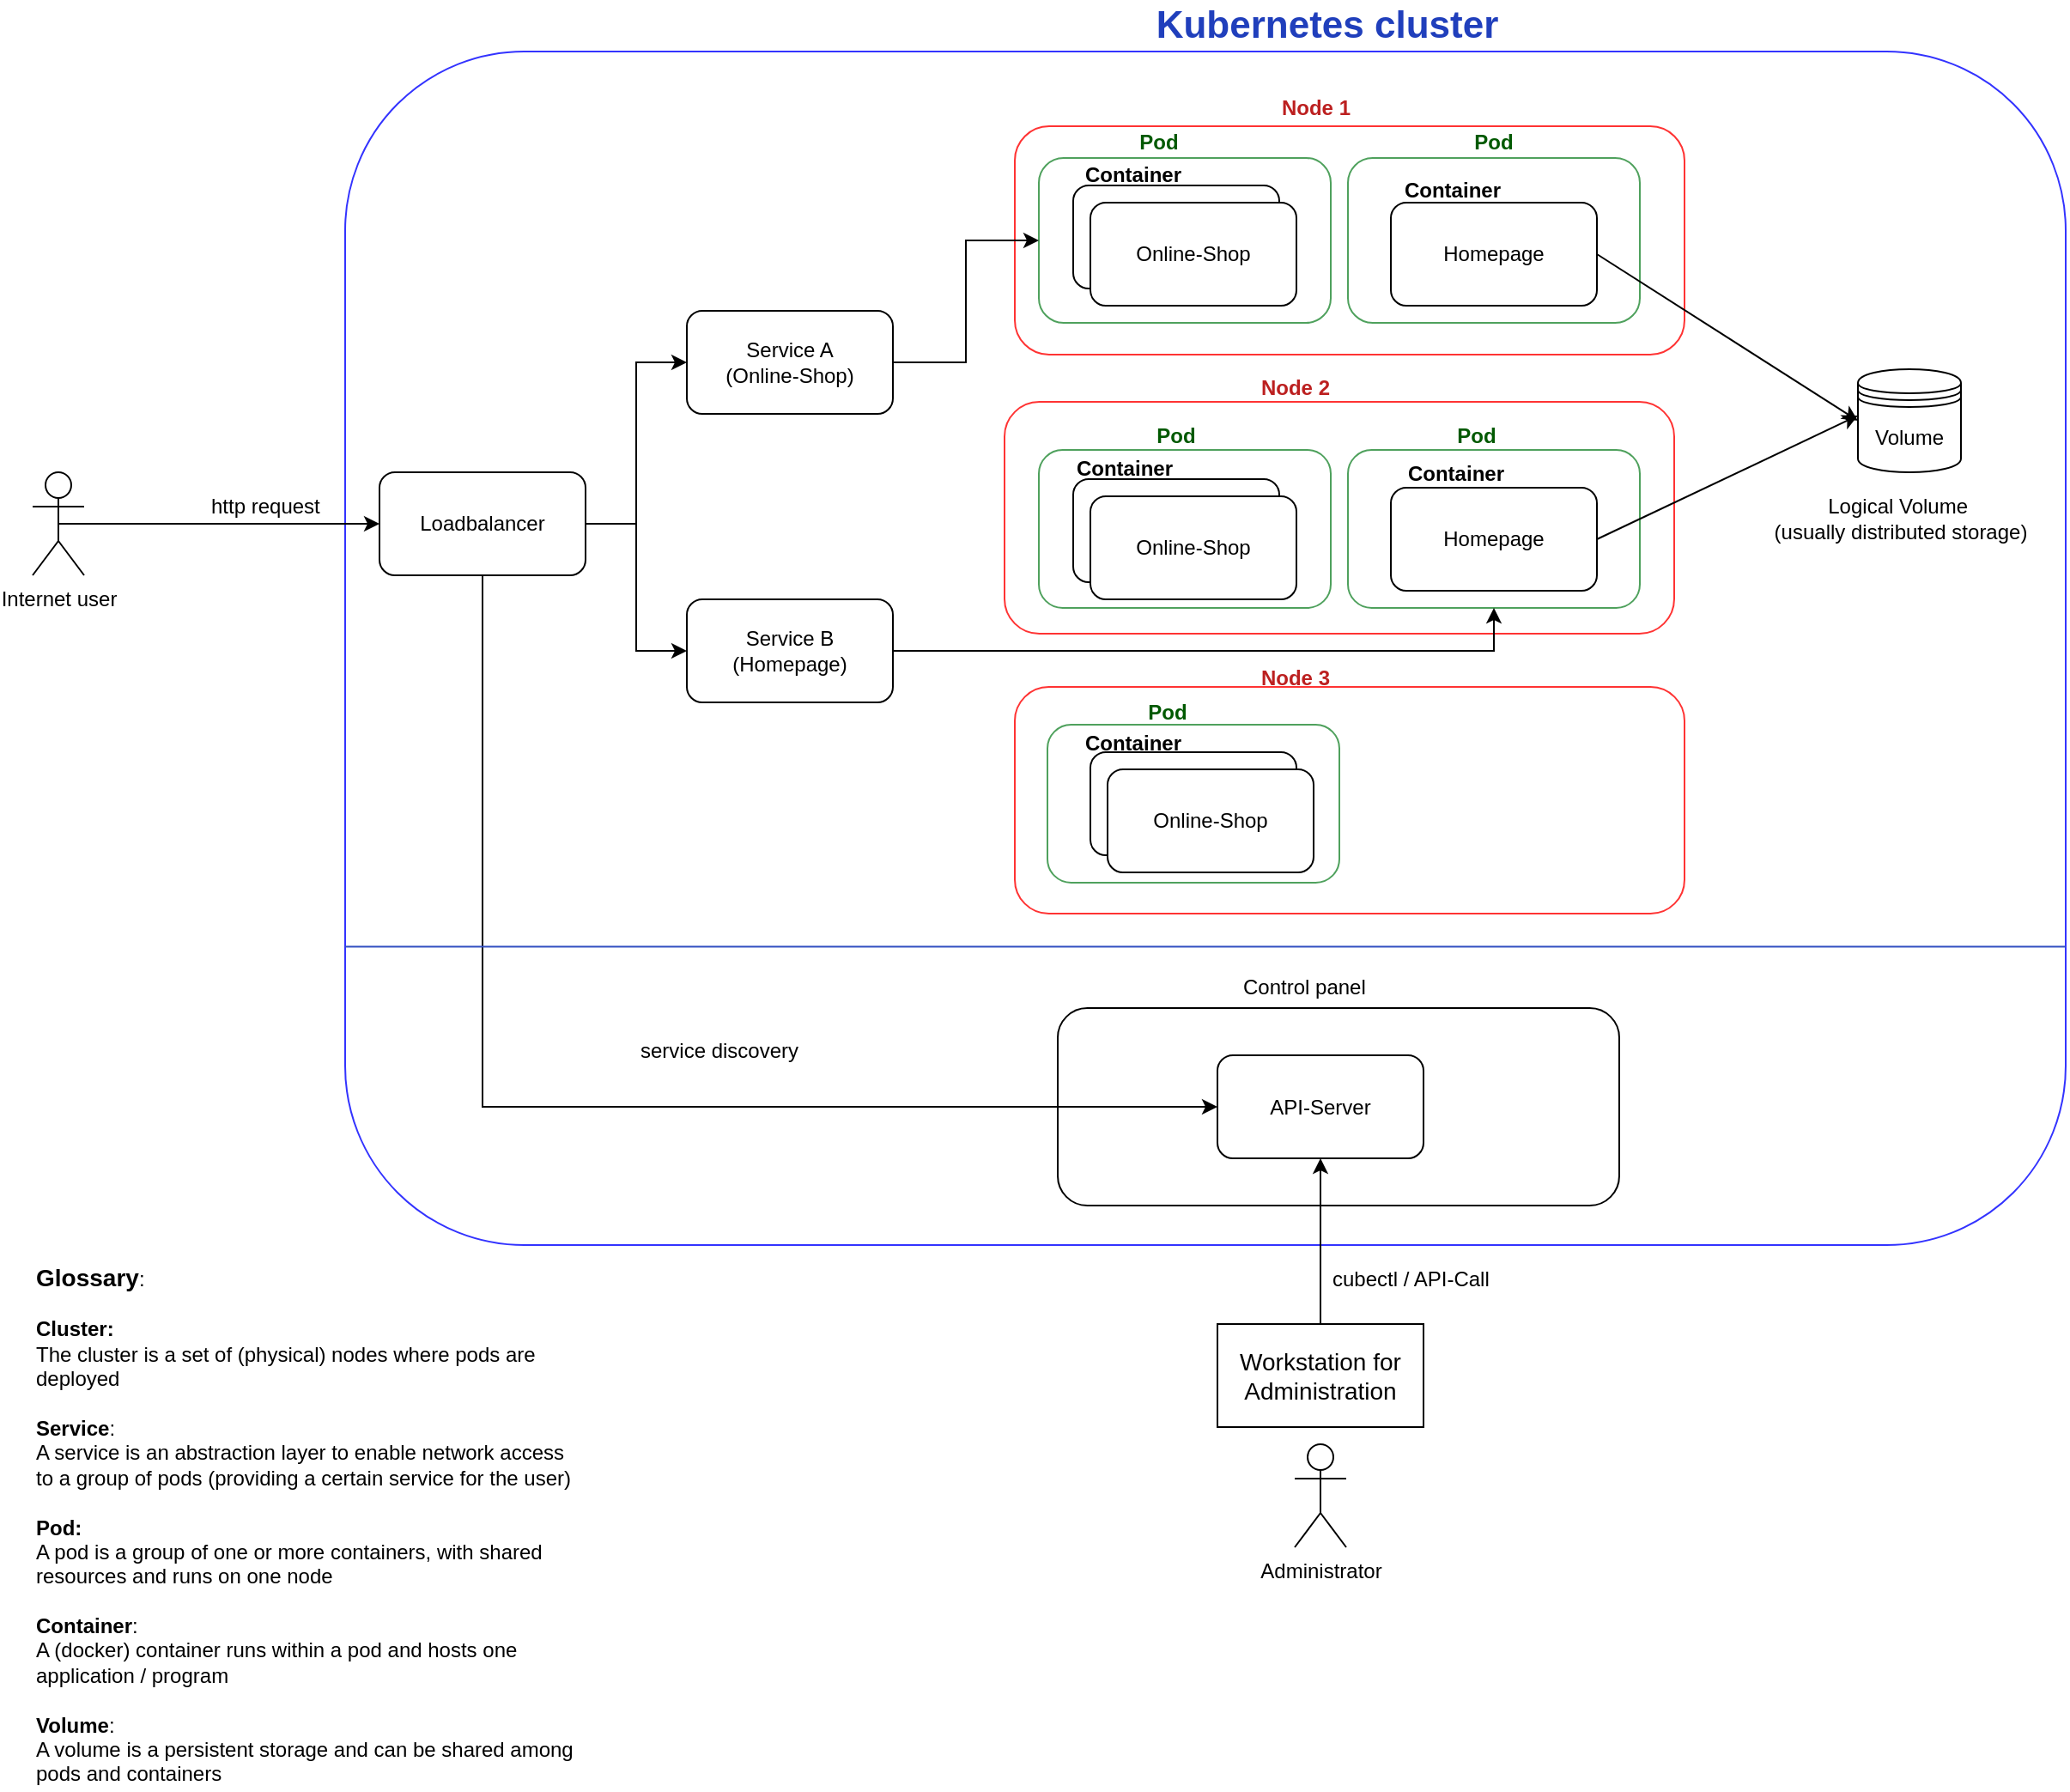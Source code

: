 <mxfile version="20.8.16" type="device"><diagram id="yRh2nw5WrjYz8bn3ZASc" name="Seite-1"><mxGraphModel dx="1418" dy="820" grid="1" gridSize="10" guides="1" tooltips="1" connect="1" arrows="1" fold="1" page="1" pageScale="1" pageWidth="827" pageHeight="1169" math="0" shadow="0"><root><mxCell id="0"/><mxCell id="1" parent="0"/><mxCell id="jIGemz8Pkm7NtJd_Iziw-28" value="" style="rounded=1;whiteSpace=wrap;html=1;strokeColor=#4fa15d;fontColor=#bc2020;fillColor=none;" parent="1" vertex="1"><mxGeometry x="626" y="365" width="170" height="92" as="geometry"/></mxCell><mxCell id="jIGemz8Pkm7NtJd_Iziw-38" value="" style="rounded=1;whiteSpace=wrap;html=1;strokeColor=#000000;fontColor=#000000;fillColor=none;" parent="1" vertex="1"><mxGeometry x="637" y="690" width="327" height="115" as="geometry"/></mxCell><mxCell id="jIGemz8Pkm7NtJd_Iziw-14" value="" style="rounded=1;whiteSpace=wrap;html=1;fillColor=none;strokeColor=#3333FF;" parent="1" vertex="1"><mxGeometry x="222" y="133" width="1002" height="695" as="geometry"/></mxCell><mxCell id="jIGemz8Pkm7NtJd_Iziw-30" value="" style="rounded=1;whiteSpace=wrap;html=1;strokeColor=#4fa15d;fontColor=#bc2020;fillColor=none;" parent="1" vertex="1"><mxGeometry x="806" y="365" width="170" height="92" as="geometry"/></mxCell><mxCell id="jIGemz8Pkm7NtJd_Iziw-29" value="" style="rounded=1;whiteSpace=wrap;html=1;strokeColor=#4fa15d;fontColor=#bc2020;fillColor=none;" parent="1" vertex="1"><mxGeometry x="806" y="195" width="170" height="96" as="geometry"/></mxCell><mxCell id="jIGemz8Pkm7NtJd_Iziw-22" value="" style="rounded=1;whiteSpace=wrap;html=1;strokeColor=#ff3333;fontColor=#bc2037;fillColor=none;" parent="1" vertex="1"><mxGeometry x="612" y="503" width="390" height="132" as="geometry"/></mxCell><mxCell id="jIGemz8Pkm7NtJd_Iziw-1" value="Volume" style="shape=datastore;whiteSpace=wrap;html=1;" parent="1" vertex="1"><mxGeometry x="1103" y="318" width="60" height="60" as="geometry"/></mxCell><mxCell id="jIGemz8Pkm7NtJd_Iziw-35" style="edgeStyle=orthogonalEdgeStyle;rounded=0;orthogonalLoop=1;jettySize=auto;html=1;fontColor=#005900;entryX=0.5;entryY=1;entryDx=0;entryDy=0;startArrow=none;" parent="1" source="jIGemz8Pkm7NtJd_Iziw-50" target="jIGemz8Pkm7NtJd_Iziw-37" edge="1"><mxGeometry relative="1" as="geometry"><mxPoint x="783" y="854" as="sourcePoint"/><mxPoint x="843" y="854" as="targetPoint"/></mxGeometry></mxCell><mxCell id="jIGemz8Pkm7NtJd_Iziw-59" style="edgeStyle=orthogonalEdgeStyle;rounded=0;orthogonalLoop=1;jettySize=auto;html=1;exitX=0.5;exitY=0.5;exitDx=0;exitDy=0;exitPerimeter=0;fontSize=14;fontColor=#000000;" parent="1" source="jIGemz8Pkm7NtJd_Iziw-4" target="jIGemz8Pkm7NtJd_Iziw-56" edge="1"><mxGeometry relative="1" as="geometry"/></mxCell><mxCell id="jIGemz8Pkm7NtJd_Iziw-4" value="Internet user" style="shape=umlActor;verticalLabelPosition=bottom;verticalAlign=top;html=1;" parent="1" vertex="1"><mxGeometry x="40" y="378" width="30" height="60" as="geometry"/></mxCell><mxCell id="jIGemz8Pkm7NtJd_Iziw-5" value="Online-Shop" style="rounded=1;whiteSpace=wrap;html=1;" parent="1" vertex="1"><mxGeometry x="646" y="382" width="120" height="60" as="geometry"/></mxCell><mxCell id="jIGemz8Pkm7NtJd_Iziw-7" value="&lt;div style=&quot;&quot;&gt;&lt;span style=&quot;background-color: initial;&quot;&gt;&lt;b&gt;&lt;font style=&quot;font-size: 14px;&quot;&gt;Glossary&lt;/font&gt;&lt;/b&gt;:&lt;/span&gt;&lt;/div&gt;&lt;div style=&quot;&quot;&gt;&lt;span style=&quot;background-color: initial;&quot;&gt;&lt;br&gt;&lt;/span&gt;&lt;/div&gt;&lt;div style=&quot;border-color: var(--border-color);&quot;&gt;&lt;b style=&quot;border-color: var(--border-color);&quot;&gt;Cluster:&amp;nbsp;&lt;/b&gt;&lt;/div&gt;&lt;div style=&quot;&quot;&gt;&lt;span style=&quot;background-color: initial;&quot;&gt;The cluster is a set of (physical) nodes where pods are deployed&lt;/span&gt;&lt;/div&gt;&lt;div style=&quot;&quot;&gt;&lt;b&gt;&lt;br&gt;&lt;/b&gt;&lt;/div&gt;&lt;div style=&quot;border-color: var(--border-color);&quot;&gt;&lt;b style=&quot;border-color: var(--border-color);&quot;&gt;Service&lt;/b&gt;:&lt;/div&gt;&lt;div style=&quot;border-color: var(--border-color);&quot;&gt;A service is an abstraction layer to enable network access to a group of pods (providing a certain service for the user)&lt;/div&gt;&lt;div style=&quot;border-color: var(--border-color);&quot;&gt;&lt;br style=&quot;border-color: var(--border-color);&quot;&gt;&lt;/div&gt;&lt;div style=&quot;&quot;&gt;&lt;b&gt;Pod:&amp;nbsp;&lt;/b&gt;&lt;/div&gt;A pod is a group of one or more containers, with shared&amp;nbsp; resources and runs on one node&lt;div style=&quot;&quot;&gt;&lt;span style=&quot;background-color: initial;&quot;&gt;&amp;nbsp;&lt;/span&gt;&lt;/div&gt;&lt;div style=&quot;&quot;&gt;&lt;b style=&quot;background-color: initial;&quot;&gt;Container&lt;/b&gt;&lt;span style=&quot;background-color: initial;&quot;&gt;:&amp;nbsp;&lt;/span&gt;&lt;br&gt;&lt;/div&gt;&lt;div style=&quot;&quot;&gt;&lt;span style=&quot;background-color: initial;&quot;&gt;A (docker) container runs within a pod and hosts one application / program&amp;nbsp;&lt;/span&gt;&lt;/div&gt;&lt;div style=&quot;&quot;&gt;&lt;b style=&quot;background-color: initial;&quot;&gt;&lt;br&gt;&lt;/b&gt;&lt;/div&gt;&lt;div style=&quot;&quot;&gt;&lt;b style=&quot;background-color: initial;&quot;&gt;Volume&lt;/b&gt;&lt;span style=&quot;background-color: initial;&quot;&gt;:&lt;/span&gt;&lt;br&gt;&lt;/div&gt;&lt;div style=&quot;&quot;&gt;&lt;span style=&quot;background-color: initial;&quot;&gt;A volume is a persistent storage and can be shared among pods and containers&lt;/span&gt;&lt;/div&gt;" style="text;html=1;strokeColor=none;fillColor=none;align=left;verticalAlign=middle;whiteSpace=wrap;rounded=0;" parent="1" vertex="1"><mxGeometry x="40" y="835.5" width="317" height="310" as="geometry"/></mxCell><mxCell id="jIGemz8Pkm7NtJd_Iziw-8" value="Homepage" style="rounded=1;whiteSpace=wrap;html=1;" parent="1" vertex="1"><mxGeometry x="831" y="387" width="120" height="60" as="geometry"/></mxCell><mxCell id="jIGemz8Pkm7NtJd_Iziw-9" value="Homepage" style="rounded=1;whiteSpace=wrap;html=1;" parent="1" vertex="1"><mxGeometry x="831" y="221" width="120" height="60" as="geometry"/></mxCell><mxCell id="jIGemz8Pkm7NtJd_Iziw-10" value="Online-Shop" style="rounded=1;whiteSpace=wrap;html=1;" parent="1" vertex="1"><mxGeometry x="646" y="211" width="120" height="60" as="geometry"/></mxCell><mxCell id="jIGemz8Pkm7NtJd_Iziw-15" value="Kubernetes cluster" style="text;html=1;strokeColor=none;fillColor=none;align=center;verticalAlign=middle;whiteSpace=wrap;rounded=0;fontColor=#203fbc;fontStyle=1;fontSize=22;" parent="1" vertex="1"><mxGeometry x="651" y="103" width="286" height="30" as="geometry"/></mxCell><mxCell id="jIGemz8Pkm7NtJd_Iziw-16" value="" style="rounded=1;whiteSpace=wrap;html=1;strokeColor=#ff3333;fontColor=#bc2037;fillColor=none;" parent="1" vertex="1"><mxGeometry x="612" y="176.5" width="390" height="133" as="geometry"/></mxCell><mxCell id="jIGemz8Pkm7NtJd_Iziw-17" value="" style="rounded=1;whiteSpace=wrap;html=1;strokeColor=#ff3333;fontColor=#bc2037;fillColor=none;" parent="1" vertex="1"><mxGeometry x="606" y="337" width="390" height="135" as="geometry"/></mxCell><mxCell id="jIGemz8Pkm7NtJd_Iziw-18" value="Node 1" style="text;html=1;strokeColor=none;fillColor=none;align=center;verticalAlign=middle;whiteSpace=wrap;rounded=0;fontColor=#bc2020;fontStyle=1" parent="1" vertex="1"><mxGeometry x="732" y="151" width="111" height="30" as="geometry"/></mxCell><mxCell id="jIGemz8Pkm7NtJd_Iziw-19" value="Node 2" style="text;html=1;strokeColor=none;fillColor=none;align=center;verticalAlign=middle;whiteSpace=wrap;rounded=0;fontColor=#bc2020;fontStyle=1" parent="1" vertex="1"><mxGeometry x="720" y="314" width="111" height="30" as="geometry"/></mxCell><mxCell id="jIGemz8Pkm7NtJd_Iziw-23" value="Node 3" style="text;html=1;strokeColor=none;fillColor=none;align=center;verticalAlign=middle;whiteSpace=wrap;rounded=0;fontColor=#bc2020;fontStyle=1" parent="1" vertex="1"><mxGeometry x="720" y="483" width="111" height="30" as="geometry"/></mxCell><mxCell id="jIGemz8Pkm7NtJd_Iziw-24" value="Online-Shop" style="rounded=1;whiteSpace=wrap;html=1;" parent="1" vertex="1"><mxGeometry x="656" y="392" width="120" height="60" as="geometry"/></mxCell><mxCell id="jIGemz8Pkm7NtJd_Iziw-25" value="Online-Shop" style="rounded=1;whiteSpace=wrap;html=1;" parent="1" vertex="1"><mxGeometry x="656" y="221" width="120" height="60" as="geometry"/></mxCell><mxCell id="jIGemz8Pkm7NtJd_Iziw-26" value="" style="rounded=1;whiteSpace=wrap;html=1;strokeColor=#4fa15d;fontColor=#bc2020;fillColor=none;" parent="1" vertex="1"><mxGeometry x="626" y="195" width="170" height="96" as="geometry"/></mxCell><mxCell id="jIGemz8Pkm7NtJd_Iziw-27" value="&lt;font color=&quot;#005900&quot;&gt;Pod&lt;/font&gt;" style="text;html=1;strokeColor=none;fillColor=none;align=center;verticalAlign=middle;whiteSpace=wrap;rounded=0;fontColor=#203fbc;fontStyle=1" parent="1" vertex="1"><mxGeometry x="646" y="171" width="100" height="30" as="geometry"/></mxCell><mxCell id="jIGemz8Pkm7NtJd_Iziw-31" value="&lt;font color=&quot;#005900&quot;&gt;Pod&lt;/font&gt;" style="text;html=1;strokeColor=none;fillColor=none;align=center;verticalAlign=middle;whiteSpace=wrap;rounded=0;fontColor=#203fbc;fontStyle=1" parent="1" vertex="1"><mxGeometry x="841" y="171" width="100" height="30" as="geometry"/></mxCell><mxCell id="jIGemz8Pkm7NtJd_Iziw-32" value="&lt;font color=&quot;#005900&quot;&gt;Pod&lt;/font&gt;" style="text;html=1;strokeColor=none;fillColor=none;align=center;verticalAlign=middle;whiteSpace=wrap;rounded=0;fontColor=#203fbc;fontStyle=1" parent="1" vertex="1"><mxGeometry x="656" y="342" width="100" height="30" as="geometry"/></mxCell><mxCell id="jIGemz8Pkm7NtJd_Iziw-34" value="&lt;font color=&quot;#005900&quot;&gt;Pod&lt;/font&gt;" style="text;html=1;strokeColor=none;fillColor=none;align=center;verticalAlign=middle;whiteSpace=wrap;rounded=0;fontColor=#203fbc;fontStyle=1" parent="1" vertex="1"><mxGeometry x="831" y="342" width="100" height="30" as="geometry"/></mxCell><mxCell id="jIGemz8Pkm7NtJd_Iziw-36" value="&lt;div style=&quot;&quot;&gt;cubectl / API-Call&lt;/div&gt;" style="text;html=1;strokeColor=none;fillColor=none;align=left;verticalAlign=middle;whiteSpace=wrap;rounded=0;" parent="1" vertex="1"><mxGeometry x="795" y="835.5" width="115" height="25" as="geometry"/></mxCell><mxCell id="jIGemz8Pkm7NtJd_Iziw-37" value="API-Server" style="rounded=1;whiteSpace=wrap;html=1;strokeColor=#000000;fontColor=#000000;fillColor=none;" parent="1" vertex="1"><mxGeometry x="730" y="717.5" width="120" height="60" as="geometry"/></mxCell><mxCell id="jIGemz8Pkm7NtJd_Iziw-39" value="&lt;div style=&quot;&quot;&gt;Control panel&lt;/div&gt;" style="text;html=1;strokeColor=none;fillColor=none;align=left;verticalAlign=middle;whiteSpace=wrap;rounded=0;" parent="1" vertex="1"><mxGeometry x="743" y="665" width="115" height="25" as="geometry"/></mxCell><mxCell id="jIGemz8Pkm7NtJd_Iziw-40" value="" style="endArrow=classic;html=1;rounded=0;fontSize=14;fontColor=#000000;entryX=0;entryY=0.5;entryDx=0;entryDy=0;exitX=1;exitY=0.5;exitDx=0;exitDy=0;" parent="1" source="jIGemz8Pkm7NtJd_Iziw-9" target="jIGemz8Pkm7NtJd_Iziw-1" edge="1"><mxGeometry width="50" height="50" relative="1" as="geometry"><mxPoint x="773" y="555" as="sourcePoint"/><mxPoint x="823" y="505" as="targetPoint"/></mxGeometry></mxCell><mxCell id="jIGemz8Pkm7NtJd_Iziw-41" value="" style="endArrow=classic;html=1;rounded=0;fontSize=14;fontColor=#000000;exitX=1;exitY=0.5;exitDx=0;exitDy=0;" parent="1" source="jIGemz8Pkm7NtJd_Iziw-8" edge="1"><mxGeometry width="50" height="50" relative="1" as="geometry"><mxPoint x="961" y="273" as="sourcePoint"/><mxPoint x="1103" y="345" as="targetPoint"/></mxGeometry></mxCell><mxCell id="jIGemz8Pkm7NtJd_Iziw-42" value="&lt;font color=&quot;#000000&quot;&gt;Container&lt;/font&gt;" style="text;html=1;strokeColor=none;fillColor=none;align=center;verticalAlign=middle;whiteSpace=wrap;rounded=0;fontColor=#203fbc;fontStyle=1" parent="1" vertex="1"><mxGeometry x="817" y="199" width="100" height="30" as="geometry"/></mxCell><mxCell id="jIGemz8Pkm7NtJd_Iziw-43" value="&lt;font color=&quot;#000000&quot;&gt;Container&lt;/font&gt;" style="text;html=1;strokeColor=none;fillColor=none;align=center;verticalAlign=middle;whiteSpace=wrap;rounded=0;fontColor=#203fbc;fontStyle=1" parent="1" vertex="1"><mxGeometry x="819" y="364" width="100" height="30" as="geometry"/></mxCell><mxCell id="jIGemz8Pkm7NtJd_Iziw-44" value="&lt;font color=&quot;#000000&quot;&gt;Container&lt;/font&gt;" style="text;html=1;strokeColor=none;fillColor=none;align=center;verticalAlign=middle;whiteSpace=wrap;rounded=0;fontColor=#203fbc;fontStyle=1" parent="1" vertex="1"><mxGeometry x="626" y="361" width="100" height="30" as="geometry"/></mxCell><mxCell id="jIGemz8Pkm7NtJd_Iziw-45" value="&lt;font color=&quot;#000000&quot;&gt;Container&lt;/font&gt;" style="text;html=1;strokeColor=none;fillColor=none;align=center;verticalAlign=middle;whiteSpace=wrap;rounded=0;fontColor=#203fbc;fontStyle=1" parent="1" vertex="1"><mxGeometry x="631" y="190" width="100" height="30" as="geometry"/></mxCell><mxCell id="jIGemz8Pkm7NtJd_Iziw-46" value="&lt;div style=&quot;&quot;&gt;Logical Volume&amp;nbsp;&lt;/div&gt;&lt;div style=&quot;&quot;&gt;(usually distributed storage)&lt;/div&gt;" style="text;html=1;strokeColor=none;fillColor=none;align=center;verticalAlign=middle;whiteSpace=wrap;rounded=0;" parent="1" vertex="1"><mxGeometry x="1053" y="392" width="150" height="25" as="geometry"/></mxCell><mxCell id="jIGemz8Pkm7NtJd_Iziw-50" value="Workstation for Administration" style="rounded=0;whiteSpace=wrap;html=1;strokeColor=#000000;fontSize=14;fontColor=#000000;fillColor=none;" parent="1" vertex="1"><mxGeometry x="730" y="874" width="120" height="60" as="geometry"/></mxCell><mxCell id="jIGemz8Pkm7NtJd_Iziw-51" value="Administrator" style="shape=umlActor;verticalLabelPosition=bottom;verticalAlign=top;html=1;" parent="1" vertex="1"><mxGeometry x="775" y="944" width="30" height="60" as="geometry"/></mxCell><mxCell id="jIGemz8Pkm7NtJd_Iziw-52" value="" style="rounded=1;whiteSpace=wrap;html=1;strokeColor=#4fa15d;fontColor=#bc2020;fillColor=none;" parent="1" vertex="1"><mxGeometry x="631" y="525" width="170" height="92" as="geometry"/></mxCell><mxCell id="jIGemz8Pkm7NtJd_Iziw-53" value="&lt;font color=&quot;#005900&quot;&gt;Pod&lt;/font&gt;" style="text;html=1;strokeColor=none;fillColor=none;align=center;verticalAlign=middle;whiteSpace=wrap;rounded=0;fontColor=#203fbc;fontStyle=1" parent="1" vertex="1"><mxGeometry x="651" y="503" width="100" height="30" as="geometry"/></mxCell><mxCell id="jIGemz8Pkm7NtJd_Iziw-54" value="&lt;font color=&quot;#000000&quot;&gt;Container&lt;/font&gt;" style="text;html=1;strokeColor=none;fillColor=none;align=center;verticalAlign=middle;whiteSpace=wrap;rounded=0;fontColor=#203fbc;fontStyle=1" parent="1" vertex="1"><mxGeometry x="631" y="521" width="100" height="30" as="geometry"/></mxCell><mxCell id="jIGemz8Pkm7NtJd_Iziw-55" value="Online-Shop" style="rounded=1;whiteSpace=wrap;html=1;" parent="1" vertex="1"><mxGeometry x="656" y="541" width="120" height="60" as="geometry"/></mxCell><mxCell id="jIGemz8Pkm7NtJd_Iziw-63" style="edgeStyle=orthogonalEdgeStyle;rounded=0;orthogonalLoop=1;jettySize=auto;html=1;entryX=0;entryY=0.5;entryDx=0;entryDy=0;fontSize=14;fontColor=#000000;" parent="1" source="jIGemz8Pkm7NtJd_Iziw-56" target="jIGemz8Pkm7NtJd_Iziw-58" edge="1"><mxGeometry relative="1" as="geometry"/></mxCell><mxCell id="jIGemz8Pkm7NtJd_Iziw-64" style="edgeStyle=orthogonalEdgeStyle;rounded=0;orthogonalLoop=1;jettySize=auto;html=1;exitX=1;exitY=0.5;exitDx=0;exitDy=0;entryX=0;entryY=0.5;entryDx=0;entryDy=0;fontSize=14;fontColor=#000000;" parent="1" source="jIGemz8Pkm7NtJd_Iziw-56" target="jIGemz8Pkm7NtJd_Iziw-57" edge="1"><mxGeometry relative="1" as="geometry"/></mxCell><mxCell id="jIGemz8Pkm7NtJd_Iziw-65" style="edgeStyle=orthogonalEdgeStyle;rounded=0;orthogonalLoop=1;jettySize=auto;html=1;exitX=0.5;exitY=1;exitDx=0;exitDy=0;entryX=0;entryY=0.5;entryDx=0;entryDy=0;fontSize=14;fontColor=#000000;" parent="1" source="jIGemz8Pkm7NtJd_Iziw-56" target="jIGemz8Pkm7NtJd_Iziw-37" edge="1"><mxGeometry relative="1" as="geometry"/></mxCell><mxCell id="jIGemz8Pkm7NtJd_Iziw-56" value="Loadbalancer" style="rounded=1;whiteSpace=wrap;html=1;" parent="1" vertex="1"><mxGeometry x="242" y="378" width="120" height="60" as="geometry"/></mxCell><mxCell id="jIGemz8Pkm7NtJd_Iziw-67" style="edgeStyle=orthogonalEdgeStyle;rounded=0;orthogonalLoop=1;jettySize=auto;html=1;fontSize=14;fontColor=#000000;entryX=0;entryY=0.5;entryDx=0;entryDy=0;" parent="1" source="jIGemz8Pkm7NtJd_Iziw-57" target="jIGemz8Pkm7NtJd_Iziw-26" edge="1"><mxGeometry relative="1" as="geometry"><mxPoint x="622" y="253" as="targetPoint"/></mxGeometry></mxCell><mxCell id="jIGemz8Pkm7NtJd_Iziw-57" value="Service A&lt;br&gt;(Online-Shop)" style="rounded=1;whiteSpace=wrap;html=1;" parent="1" vertex="1"><mxGeometry x="421" y="284" width="120" height="60" as="geometry"/></mxCell><mxCell id="jIGemz8Pkm7NtJd_Iziw-72" style="edgeStyle=orthogonalEdgeStyle;rounded=0;orthogonalLoop=1;jettySize=auto;html=1;entryX=0.5;entryY=1;entryDx=0;entryDy=0;fontSize=14;fontColor=#000000;" parent="1" source="jIGemz8Pkm7NtJd_Iziw-58" target="jIGemz8Pkm7NtJd_Iziw-30" edge="1"><mxGeometry relative="1" as="geometry"/></mxCell><mxCell id="jIGemz8Pkm7NtJd_Iziw-58" value="Service B&lt;br&gt;(Homepage)" style="rounded=1;whiteSpace=wrap;html=1;" parent="1" vertex="1"><mxGeometry x="421" y="452" width="120" height="60" as="geometry"/></mxCell><mxCell id="jIGemz8Pkm7NtJd_Iziw-60" value="&lt;div style=&quot;&quot;&gt;http request&lt;/div&gt;" style="text;html=1;strokeColor=none;fillColor=none;align=left;verticalAlign=middle;whiteSpace=wrap;rounded=0;" parent="1" vertex="1"><mxGeometry x="142" y="385" width="90" height="25" as="geometry"/></mxCell><mxCell id="jIGemz8Pkm7NtJd_Iziw-66" value="&lt;div style=&quot;&quot;&gt;service discovery&lt;/div&gt;" style="text;html=1;strokeColor=none;fillColor=none;align=left;verticalAlign=middle;whiteSpace=wrap;rounded=0;" parent="1" vertex="1"><mxGeometry x="392" y="702" width="150" height="25" as="geometry"/></mxCell><mxCell id="jIGemz8Pkm7NtJd_Iziw-74" value="" style="endArrow=none;html=1;rounded=0;fontSize=22;fontColor=#000000;entryX=0;entryY=0.75;entryDx=0;entryDy=0;exitX=1;exitY=0.75;exitDx=0;exitDy=0;strokeColor=#3350c1;" parent="1" source="jIGemz8Pkm7NtJd_Iziw-14" target="jIGemz8Pkm7NtJd_Iziw-14" edge="1"><mxGeometry width="50" height="50" relative="1" as="geometry"><mxPoint x="612" y="593" as="sourcePoint"/><mxPoint x="662" y="543" as="targetPoint"/></mxGeometry></mxCell><mxCell id="lc2cYe-c4JPNGU9hTnhu-1" value="Online-Shop" style="rounded=1;whiteSpace=wrap;html=1;" parent="1" vertex="1"><mxGeometry x="666" y="551" width="120" height="60" as="geometry"/></mxCell></root></mxGraphModel></diagram></mxfile>